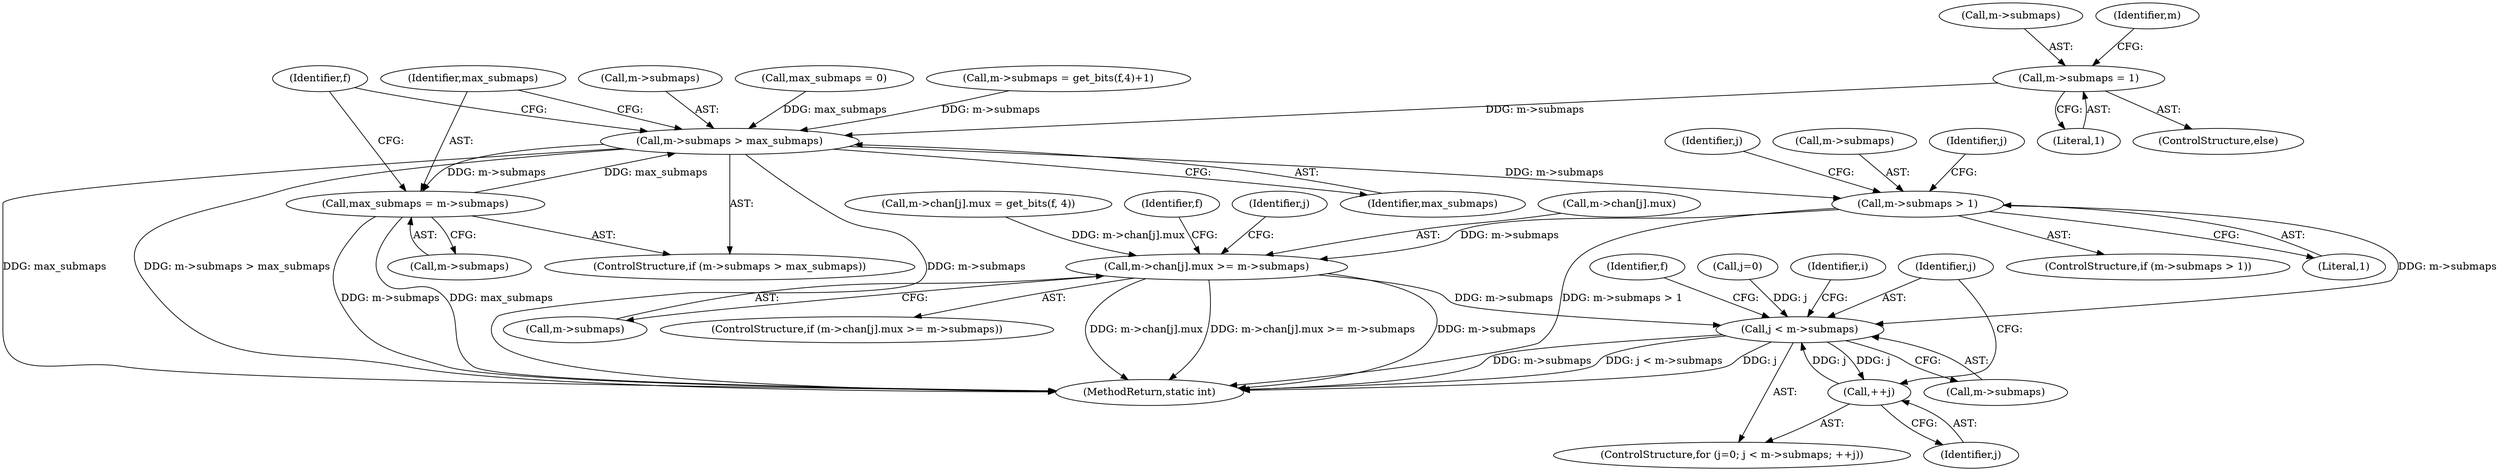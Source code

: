 digraph "0_stb_244d83bc3d859293f55812d48b3db168e581f6ab_0@pointer" {
"1002816" [label="(Call,m->submaps = 1)"];
"1002822" [label="(Call,m->submaps > max_submaps)"];
"1002827" [label="(Call,max_submaps = m->submaps)"];
"1002957" [label="(Call,m->submaps > 1)"];
"1002987" [label="(Call,m->chan[j].mux >= m->submaps)"];
"1003027" [label="(Call,j < m->submaps)"];
"1003032" [label="(Call,++j)"];
"1003029" [label="(Call,m->submaps)"];
"1002817" [label="(Call,m->submaps)"];
"1002975" [label="(Call,m->chan[j].mux = get_bits(f, 4))"];
"1003515" [label="(MethodReturn,static int)"];
"1002816" [label="(Call,m->submaps = 1)"];
"1002956" [label="(ControlStructure,if (m->submaps > 1))"];
"1002827" [label="(Call,max_submaps = m->submaps)"];
"1002961" [label="(Literal,1)"];
"1002957" [label="(Call,m->submaps > 1)"];
"1002834" [label="(Identifier,f)"];
"1003032" [label="(Call,++j)"];
"1002815" [label="(ControlStructure,else)"];
"1003036" [label="(Identifier,f)"];
"1002822" [label="(Call,m->submaps > max_submaps)"];
"1002987" [label="(Call,m->chan[j].mux >= m->submaps)"];
"1003000" [label="(Identifier,f)"];
"1003024" [label="(Call,j=0)"];
"1002820" [label="(Literal,1)"];
"1002965" [label="(Identifier,j)"];
"1003023" [label="(ControlStructure,for (j=0; j < m->submaps; ++j))"];
"1003028" [label="(Identifier,j)"];
"1002751" [label="(Identifier,i)"];
"1002823" [label="(Call,m->submaps)"];
"1003005" [label="(Identifier,j)"];
"1002826" [label="(Identifier,max_submaps)"];
"1002828" [label="(Identifier,max_submaps)"];
"1002824" [label="(Identifier,m)"];
"1002958" [label="(Call,m->submaps)"];
"1002829" [label="(Call,m->submaps)"];
"1002995" [label="(Call,m->submaps)"];
"1000117" [label="(Call,max_submaps = 0)"];
"1002986" [label="(ControlStructure,if (m->chan[j].mux >= m->submaps))"];
"1002821" [label="(ControlStructure,if (m->submaps > max_submaps))"];
"1003027" [label="(Call,j < m->submaps)"];
"1003033" [label="(Identifier,j)"];
"1002806" [label="(Call,m->submaps = get_bits(f,4)+1)"];
"1002973" [label="(Identifier,j)"];
"1002988" [label="(Call,m->chan[j].mux)"];
"1002816" -> "1002815"  [label="AST: "];
"1002816" -> "1002820"  [label="CFG: "];
"1002817" -> "1002816"  [label="AST: "];
"1002820" -> "1002816"  [label="AST: "];
"1002824" -> "1002816"  [label="CFG: "];
"1002816" -> "1002822"  [label="DDG: m->submaps"];
"1002822" -> "1002821"  [label="AST: "];
"1002822" -> "1002826"  [label="CFG: "];
"1002823" -> "1002822"  [label="AST: "];
"1002826" -> "1002822"  [label="AST: "];
"1002828" -> "1002822"  [label="CFG: "];
"1002834" -> "1002822"  [label="CFG: "];
"1002822" -> "1003515"  [label="DDG: max_submaps"];
"1002822" -> "1003515"  [label="DDG: m->submaps > max_submaps"];
"1002822" -> "1003515"  [label="DDG: m->submaps"];
"1002806" -> "1002822"  [label="DDG: m->submaps"];
"1000117" -> "1002822"  [label="DDG: max_submaps"];
"1002827" -> "1002822"  [label="DDG: max_submaps"];
"1002822" -> "1002827"  [label="DDG: m->submaps"];
"1002822" -> "1002957"  [label="DDG: m->submaps"];
"1002827" -> "1002821"  [label="AST: "];
"1002827" -> "1002829"  [label="CFG: "];
"1002828" -> "1002827"  [label="AST: "];
"1002829" -> "1002827"  [label="AST: "];
"1002834" -> "1002827"  [label="CFG: "];
"1002827" -> "1003515"  [label="DDG: m->submaps"];
"1002827" -> "1003515"  [label="DDG: max_submaps"];
"1002957" -> "1002956"  [label="AST: "];
"1002957" -> "1002961"  [label="CFG: "];
"1002958" -> "1002957"  [label="AST: "];
"1002961" -> "1002957"  [label="AST: "];
"1002965" -> "1002957"  [label="CFG: "];
"1003005" -> "1002957"  [label="CFG: "];
"1002957" -> "1003515"  [label="DDG: m->submaps > 1"];
"1002957" -> "1002987"  [label="DDG: m->submaps"];
"1002957" -> "1003027"  [label="DDG: m->submaps"];
"1002987" -> "1002986"  [label="AST: "];
"1002987" -> "1002995"  [label="CFG: "];
"1002988" -> "1002987"  [label="AST: "];
"1002995" -> "1002987"  [label="AST: "];
"1003000" -> "1002987"  [label="CFG: "];
"1002973" -> "1002987"  [label="CFG: "];
"1002987" -> "1003515"  [label="DDG: m->submaps"];
"1002987" -> "1003515"  [label="DDG: m->chan[j].mux"];
"1002987" -> "1003515"  [label="DDG: m->chan[j].mux >= m->submaps"];
"1002975" -> "1002987"  [label="DDG: m->chan[j].mux"];
"1002987" -> "1003027"  [label="DDG: m->submaps"];
"1003027" -> "1003023"  [label="AST: "];
"1003027" -> "1003029"  [label="CFG: "];
"1003028" -> "1003027"  [label="AST: "];
"1003029" -> "1003027"  [label="AST: "];
"1003036" -> "1003027"  [label="CFG: "];
"1002751" -> "1003027"  [label="CFG: "];
"1003027" -> "1003515"  [label="DDG: j"];
"1003027" -> "1003515"  [label="DDG: m->submaps"];
"1003027" -> "1003515"  [label="DDG: j < m->submaps"];
"1003032" -> "1003027"  [label="DDG: j"];
"1003024" -> "1003027"  [label="DDG: j"];
"1003027" -> "1003032"  [label="DDG: j"];
"1003032" -> "1003023"  [label="AST: "];
"1003032" -> "1003033"  [label="CFG: "];
"1003033" -> "1003032"  [label="AST: "];
"1003028" -> "1003032"  [label="CFG: "];
}
